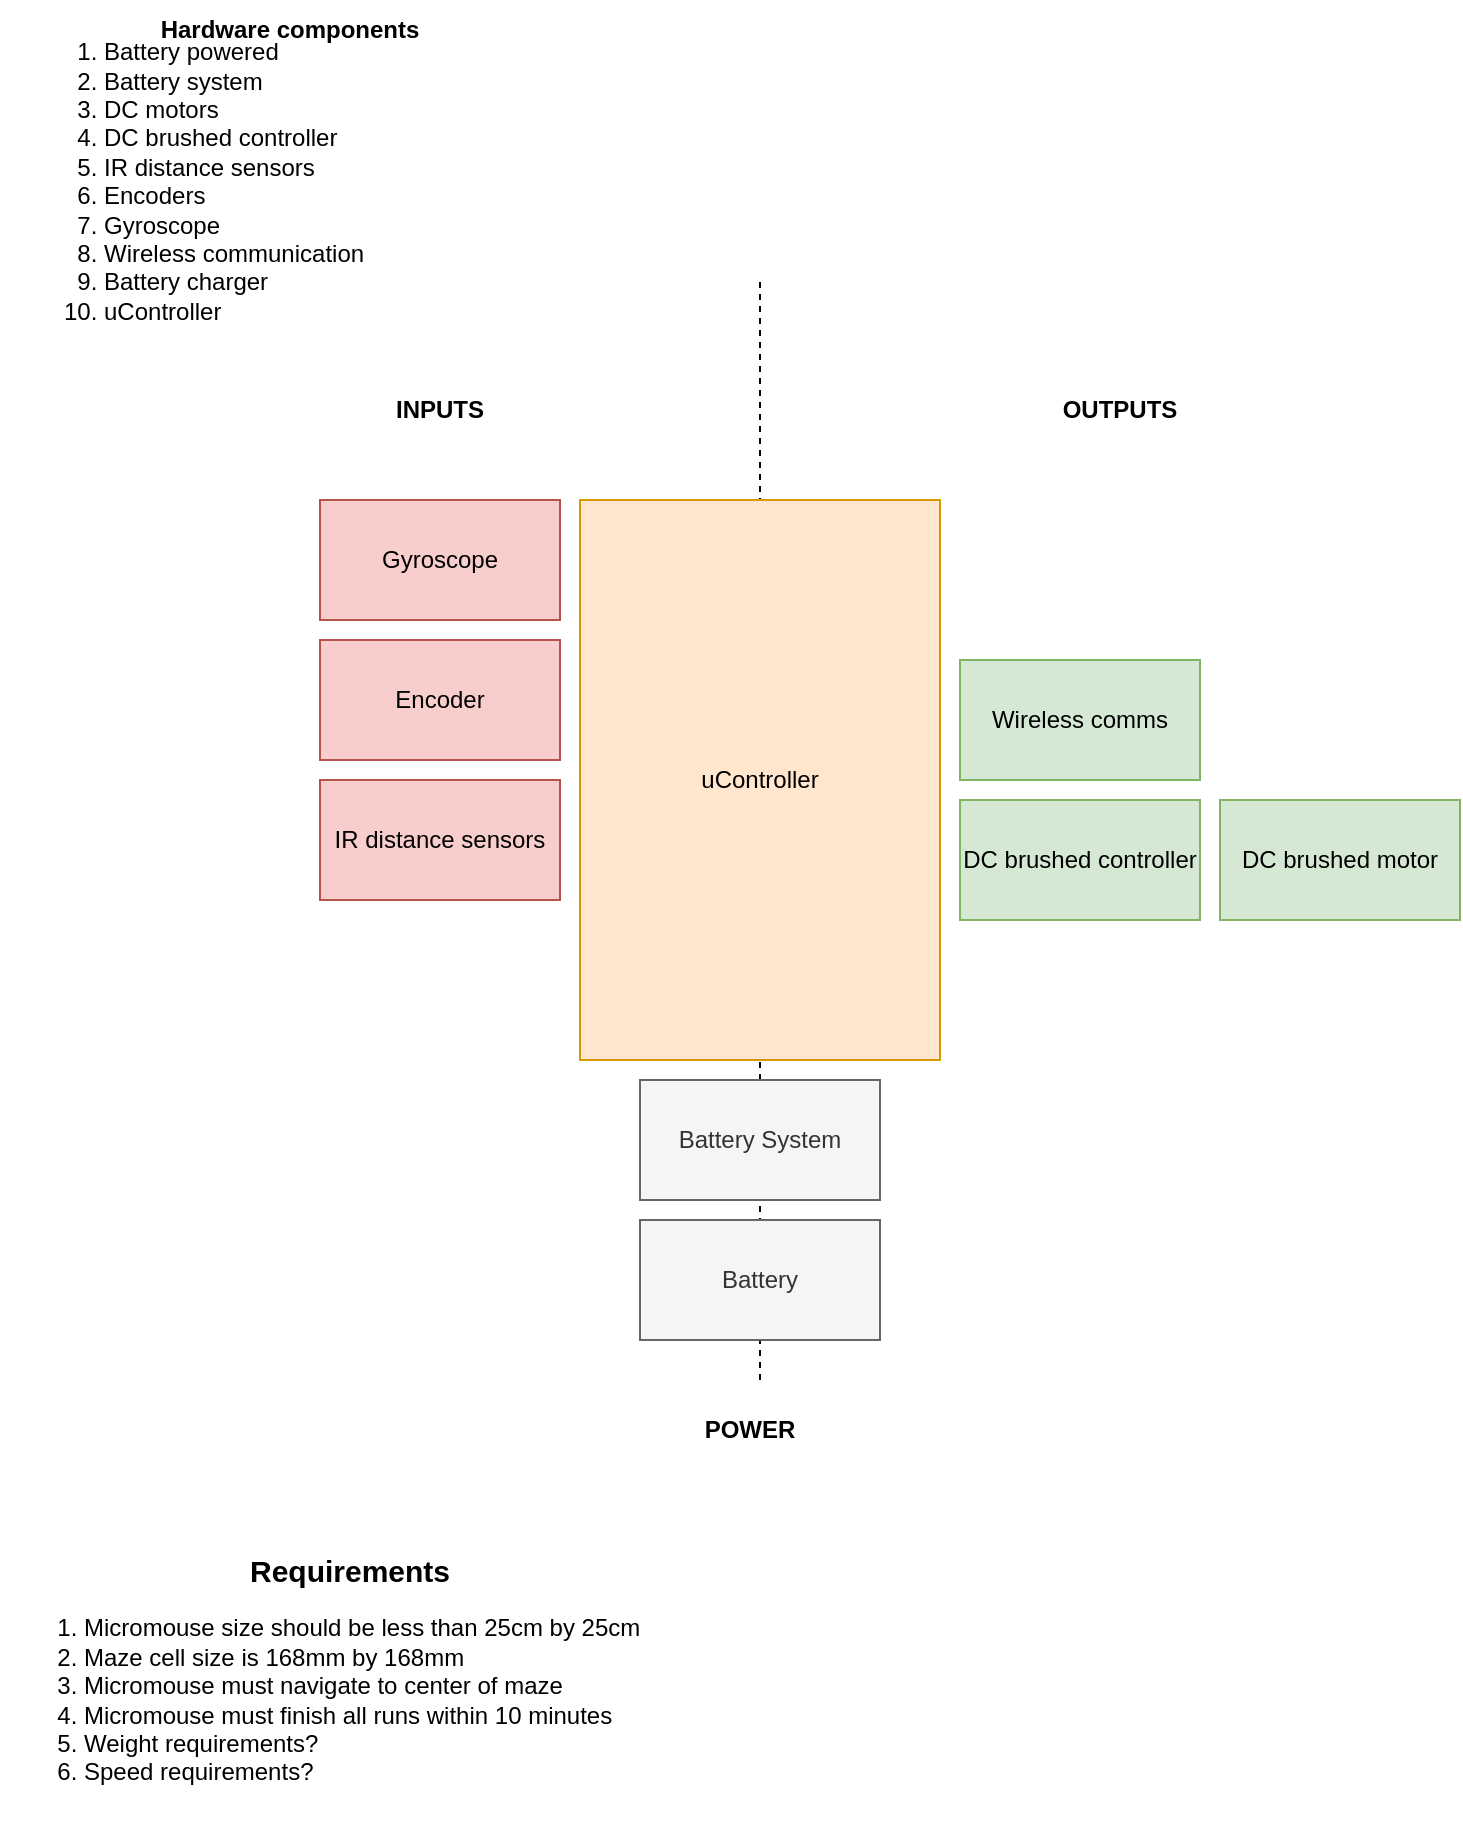 <mxfile version="22.1.1" type="device">
  <diagram name="Page-1" id="1IGFmVdQAuXWGYQNSHDF">
    <mxGraphModel dx="1362" dy="795" grid="1" gridSize="10" guides="1" tooltips="1" connect="1" arrows="1" fold="1" page="1" pageScale="1" pageWidth="850" pageHeight="1100" math="0" shadow="0">
      <root>
        <mxCell id="0" />
        <mxCell id="1" parent="0" />
        <mxCell id="I_eZ-q4jUByFUFN0KjnD-16" value="" style="endArrow=none;dashed=1;html=1;rounded=0;" edge="1" parent="1">
          <mxGeometry width="50" height="50" relative="1" as="geometry">
            <mxPoint x="400" y="760" as="sourcePoint" />
            <mxPoint x="400" y="210" as="targetPoint" />
          </mxGeometry>
        </mxCell>
        <mxCell id="I_eZ-q4jUByFUFN0KjnD-2" value="&lt;div&gt;&lt;ol&gt;&lt;li&gt;Battery powered&lt;/li&gt;&lt;li&gt;Battery system&lt;br&gt;&lt;/li&gt;&lt;li&gt;DC motors&lt;/li&gt;&lt;li&gt;DC brushed controller&lt;br&gt;&lt;/li&gt;&lt;li&gt;IR distance sensors&lt;br&gt;&lt;/li&gt;&lt;li&gt;Encoders&lt;/li&gt;&lt;li&gt;Gyroscope&lt;/li&gt;&lt;li&gt;Wireless communication&lt;/li&gt;&lt;li&gt;Battery charger&lt;/li&gt;&lt;li&gt;uController&lt;br&gt;&lt;/li&gt;&lt;/ol&gt;&lt;/div&gt;&lt;div&gt;&lt;br&gt;&lt;/div&gt;&lt;div&gt;&lt;br&gt;&lt;/div&gt;" style="text;html=1;strokeColor=none;fillColor=none;align=left;verticalAlign=middle;whiteSpace=wrap;rounded=0;" vertex="1" parent="1">
          <mxGeometry x="30" y="90" width="210" height="170" as="geometry" />
        </mxCell>
        <mxCell id="I_eZ-q4jUByFUFN0KjnD-3" value="&lt;div align=&quot;left&quot;&gt;&lt;ol&gt;&lt;li&gt;Micromouse size should be less than 25cm by 25cm&lt;/li&gt;&lt;li&gt;Maze cell size is 168mm by 168mm&lt;/li&gt;&lt;li&gt;Micromouse must navigate to center of maze&lt;/li&gt;&lt;li&gt;Micromouse must finish all runs within 10 minutes&lt;/li&gt;&lt;li&gt;Weight requirements?&lt;/li&gt;&lt;li&gt;Speed requirements?&lt;br&gt;&lt;/li&gt;&lt;/ol&gt;&lt;/div&gt;" style="text;html=1;strokeColor=none;fillColor=none;align=left;verticalAlign=middle;whiteSpace=wrap;rounded=0;" vertex="1" parent="1">
          <mxGeometry x="20" y="860" width="350" height="120" as="geometry" />
        </mxCell>
        <mxCell id="I_eZ-q4jUByFUFN0KjnD-4" value="DC brushed motor" style="rounded=0;whiteSpace=wrap;html=1;fillColor=#d5e8d4;strokeColor=#82b366;" vertex="1" parent="1">
          <mxGeometry x="630" y="470" width="120" height="60" as="geometry" />
        </mxCell>
        <mxCell id="I_eZ-q4jUByFUFN0KjnD-5" value="Encoder" style="rounded=0;whiteSpace=wrap;html=1;fillColor=#f8cecc;strokeColor=#b85450;" vertex="1" parent="1">
          <mxGeometry x="180" y="390" width="120" height="60" as="geometry" />
        </mxCell>
        <mxCell id="I_eZ-q4jUByFUFN0KjnD-6" value="uController" style="rounded=0;whiteSpace=wrap;html=1;fillColor=#ffe6cc;strokeColor=#d79b00;" vertex="1" parent="1">
          <mxGeometry x="310" y="320" width="180" height="280" as="geometry" />
        </mxCell>
        <mxCell id="I_eZ-q4jUByFUFN0KjnD-7" value="DC brushed controller" style="rounded=0;whiteSpace=wrap;html=1;fillColor=#d5e8d4;strokeColor=#82b366;" vertex="1" parent="1">
          <mxGeometry x="500" y="470" width="120" height="60" as="geometry" />
        </mxCell>
        <mxCell id="I_eZ-q4jUByFUFN0KjnD-8" value="Gyroscope" style="rounded=0;whiteSpace=wrap;html=1;fillColor=#f8cecc;strokeColor=#b85450;" vertex="1" parent="1">
          <mxGeometry x="180" y="320" width="120" height="60" as="geometry" />
        </mxCell>
        <mxCell id="I_eZ-q4jUByFUFN0KjnD-9" value="&lt;b&gt;&lt;font style=&quot;font-size: 15px;&quot;&gt;Requirements&lt;/font&gt;&lt;/b&gt;" style="text;html=1;strokeColor=none;fillColor=none;align=center;verticalAlign=middle;whiteSpace=wrap;rounded=0;" vertex="1" parent="1">
          <mxGeometry x="50" y="840" width="290" height="30" as="geometry" />
        </mxCell>
        <mxCell id="I_eZ-q4jUByFUFN0KjnD-10" value="&lt;b&gt;Hardware components&lt;br&gt;&lt;/b&gt;" style="text;html=1;strokeColor=none;fillColor=none;align=center;verticalAlign=middle;whiteSpace=wrap;rounded=0;" vertex="1" parent="1">
          <mxGeometry x="50" y="70" width="230" height="30" as="geometry" />
        </mxCell>
        <mxCell id="I_eZ-q4jUByFUFN0KjnD-11" value="Wireless comms" style="rounded=0;whiteSpace=wrap;html=1;fillColor=#d5e8d4;strokeColor=#82b366;" vertex="1" parent="1">
          <mxGeometry x="500" y="400" width="120" height="60" as="geometry" />
        </mxCell>
        <mxCell id="I_eZ-q4jUByFUFN0KjnD-12" value="IR distance sensors" style="rounded=0;whiteSpace=wrap;html=1;fillColor=#f8cecc;strokeColor=#b85450;" vertex="1" parent="1">
          <mxGeometry x="180" y="460" width="120" height="60" as="geometry" />
        </mxCell>
        <mxCell id="I_eZ-q4jUByFUFN0KjnD-14" value="&lt;b&gt;INPUTS&lt;/b&gt;" style="text;html=1;strokeColor=none;fillColor=none;align=center;verticalAlign=middle;whiteSpace=wrap;rounded=0;" vertex="1" parent="1">
          <mxGeometry x="210" y="260" width="60" height="30" as="geometry" />
        </mxCell>
        <mxCell id="I_eZ-q4jUByFUFN0KjnD-15" value="&lt;b&gt;OUTPUTS&lt;/b&gt;" style="text;html=1;strokeColor=none;fillColor=none;align=center;verticalAlign=middle;whiteSpace=wrap;rounded=0;" vertex="1" parent="1">
          <mxGeometry x="550" y="260" width="60" height="30" as="geometry" />
        </mxCell>
        <mxCell id="I_eZ-q4jUByFUFN0KjnD-18" value="&lt;b&gt;POWER&lt;/b&gt;" style="text;html=1;strokeColor=none;fillColor=none;align=center;verticalAlign=middle;whiteSpace=wrap;rounded=0;" vertex="1" parent="1">
          <mxGeometry x="365" y="770" width="60" height="30" as="geometry" />
        </mxCell>
        <mxCell id="I_eZ-q4jUByFUFN0KjnD-19" value="Battery System" style="rounded=0;whiteSpace=wrap;html=1;fillColor=#f5f5f5;strokeColor=#666666;fontColor=#333333;" vertex="1" parent="1">
          <mxGeometry x="340" y="610" width="120" height="60" as="geometry" />
        </mxCell>
        <mxCell id="I_eZ-q4jUByFUFN0KjnD-13" value="Battery" style="rounded=0;whiteSpace=wrap;html=1;fillColor=#f5f5f5;strokeColor=#666666;fontColor=#333333;" vertex="1" parent="1">
          <mxGeometry x="340" y="680" width="120" height="60" as="geometry" />
        </mxCell>
      </root>
    </mxGraphModel>
  </diagram>
</mxfile>
